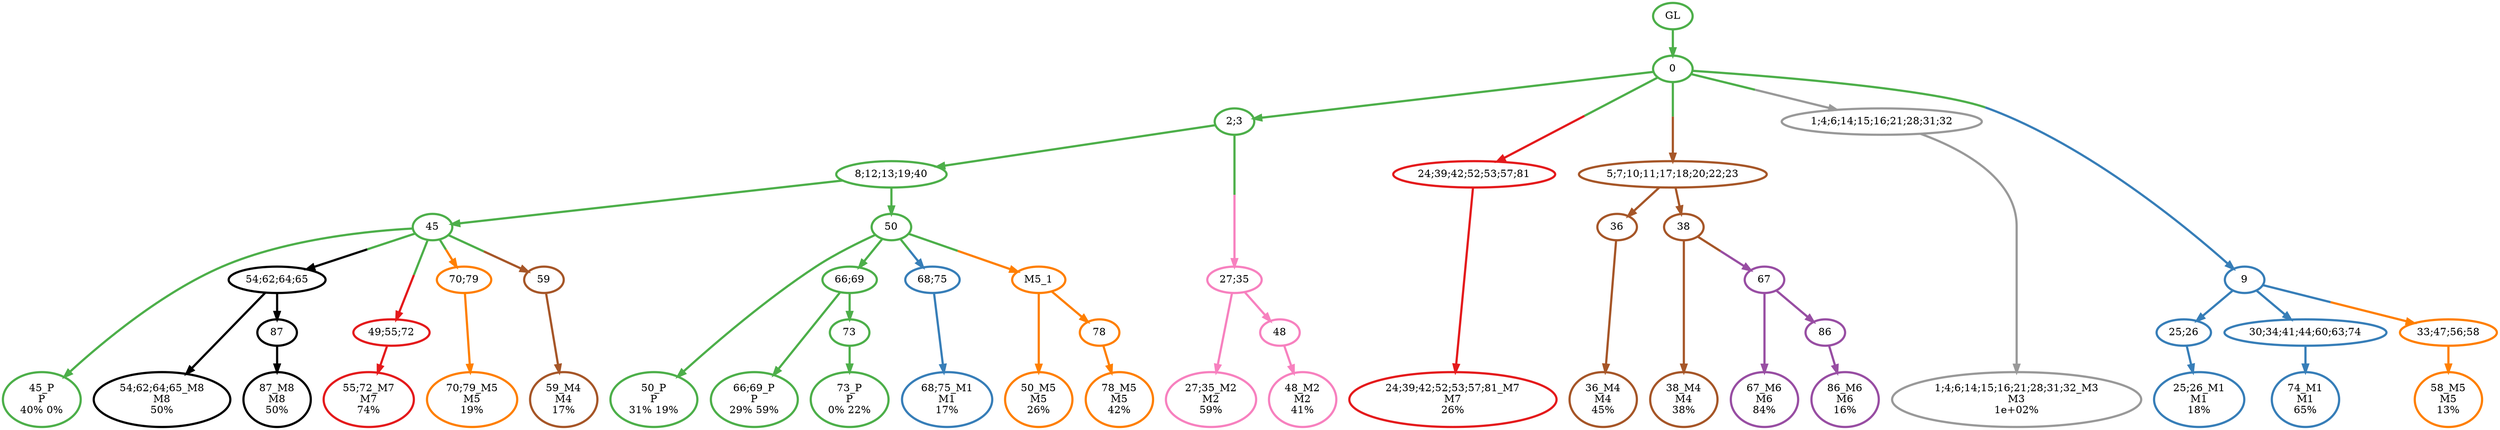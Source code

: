 digraph T {
	{
		rank=same
		46 [penwidth=3,colorscheme=set19,color=3,label="45_P\nP\n40% 0%"]
		44 [penwidth=3,colorscheme=set19,color=3,label="50_P\nP\n31% 19%"]
		42 [penwidth=3,colorscheme=set19,color=3,label="66;69_P\nP\n29% 59%"]
		40 [penwidth=3,colorscheme=set19,color=3,label="73_P\nP\n0% 22%"]
		39 [penwidth=3,colorscheme=set19,color=2,label="68;75_M1\nM1\n17%"]
		37 [penwidth=3,colorscheme=set19,color=2,label="25;26_M1\nM1\n18%"]
		35 [penwidth=3,colorscheme=set19,color=2,label="74_M1\nM1\n65%"]
		34 [penwidth=3,colorscheme=set19,color=8,label="27;35_M2\nM2\n59%"]
		32 [penwidth=3,colorscheme=set19,color=8,label="48_M2\nM2\n41%"]
		31 [penwidth=3,colorscheme=set19,color=9,label="1;4;6;14;15;16;21;28;31;32_M3\nM3\n1e+02%"]
		30 [penwidth=3,colorscheme=set19,color=7,label="59_M4\nM4\n17%"]
		28 [penwidth=3,colorscheme=set19,color=7,label="36_M4\nM4\n45%"]
		26 [penwidth=3,colorscheme=set19,color=7,label="38_M4\nM4\n38%"]
		25 [penwidth=3,colorscheme=set19,color=5,label="70;79_M5\nM5\n19%"]
		24 [penwidth=3,colorscheme=set19,color=5,label="50_M5\nM5\n26%"]
		22 [penwidth=3,colorscheme=set19,color=5,label="78_M5\nM5\n42%"]
		21 [penwidth=3,colorscheme=set19,color=5,label="58_M5\nM5\n13%"]
		20 [penwidth=3,colorscheme=set19,color=4,label="67_M6\nM6\n84%"]
		18 [penwidth=3,colorscheme=set19,color=4,label="86_M6\nM6\n16%"]
		17 [penwidth=3,colorscheme=set19,color=1,label="55;72_M7\nM7\n74%"]
		16 [penwidth=3,colorscheme=set19,color=1,label="24;39;42;52;53;57;81_M7\nM7\n26%"]
		15 [penwidth=3,colorscheme=set19,color=10,label="54;62;64;65_M8\nM8\n50%"]
		13 [penwidth=3,colorscheme=set19,color=10,label="87_M8\nM8\n50%"]
	}
	51 [penwidth=3,colorscheme=set19,color=3,label="GL"]
	50 [penwidth=3,colorscheme=set19,color=3,label="0"]
	49 [penwidth=3,colorscheme=set19,color=3,label="2;3"]
	48 [penwidth=3,colorscheme=set19,color=3,label="8;12;13;19;40"]
	47 [penwidth=3,colorscheme=set19,color=3,label="45"]
	45 [penwidth=3,colorscheme=set19,color=3,label="50"]
	43 [penwidth=3,colorscheme=set19,color=3,label="66;69"]
	41 [penwidth=3,colorscheme=set19,color=3,label="73"]
	38 [penwidth=3,colorscheme=set19,color=2,label="25;26"]
	36 [penwidth=3,colorscheme=set19,color=2,label="30;34;41;44;60;63;74"]
	33 [penwidth=3,colorscheme=set19,color=8,label="48"]
	29 [penwidth=3,colorscheme=set19,color=7,label="36"]
	27 [penwidth=3,colorscheme=set19,color=7,label="38"]
	23 [penwidth=3,colorscheme=set19,color=5,label="78"]
	19 [penwidth=3,colorscheme=set19,color=4,label="86"]
	14 [penwidth=3,colorscheme=set19,color=10,label="87"]
	12 [penwidth=3,colorscheme=set19,color=4,label="67"]
	11 [penwidth=3,colorscheme=set19,color=5,label="33;47;56;58"]
	10 [penwidth=3,colorscheme=set19,color=2,label="68;75"]
	9 [penwidth=3,colorscheme=set19,color=10,label="54;62;64;65"]
	8 [penwidth=3,colorscheme=set19,color=1,label="49;55;72"]
	7 [penwidth=3,colorscheme=set19,color=1,label="24;39;42;52;53;57;81"]
	6 [penwidth=3,colorscheme=set19,color=5,label="M5_1"]
	5 [penwidth=3,colorscheme=set19,color=5,label="70;79"]
	4 [penwidth=3,colorscheme=set19,color=7,label="59"]
	3 [penwidth=3,colorscheme=set19,color=8,label="27;35"]
	2 [penwidth=3,colorscheme=set19,color=7,label="5;7;10;11;17;18;20;22;23"]
	1 [penwidth=3,colorscheme=set19,color=9,label="1;4;6;14;15;16;21;28;31;32"]
	0 [penwidth=3,colorscheme=set19,color=2,label="9"]
	51 -> 50 [penwidth=3,colorscheme=set19,color=3]
	50 -> 49 [penwidth=3,colorscheme=set19,color=3]
	50 -> 7 [penwidth=3,colorscheme=set19,color="3;0.5:1"]
	50 -> 2 [penwidth=3,colorscheme=set19,color="3;0.5:7"]
	50 -> 1 [penwidth=3,colorscheme=set19,color="3;0.5:9"]
	50 -> 0 [penwidth=3,colorscheme=set19,color="3;0.5:2"]
	49 -> 48 [penwidth=3,colorscheme=set19,color=3]
	49 -> 3 [penwidth=3,colorscheme=set19,color="3;0.5:8"]
	48 -> 47 [penwidth=3,colorscheme=set19,color=3]
	48 -> 45 [penwidth=3,colorscheme=set19,color=3]
	47 -> 46 [penwidth=3,colorscheme=set19,color=3]
	47 -> 9 [penwidth=3,colorscheme=set19,color="3;0.5:10"]
	47 -> 8 [penwidth=3,colorscheme=set19,color="3;0.5:1"]
	47 -> 5 [penwidth=3,colorscheme=set19,color="3;0.5:5"]
	47 -> 4 [penwidth=3,colorscheme=set19,color="3;0.5:7"]
	45 -> 44 [penwidth=3,colorscheme=set19,color=3]
	45 -> 43 [penwidth=3,colorscheme=set19,color=3]
	45 -> 6 [penwidth=3,colorscheme=set19,color="3;0.5:5"]
	45 -> 10 [penwidth=3,colorscheme=set19,color="3;0.5:2"]
	43 -> 42 [penwidth=3,colorscheme=set19,color=3]
	43 -> 41 [penwidth=3,colorscheme=set19,color=3]
	41 -> 40 [penwidth=3,colorscheme=set19,color=3]
	38 -> 37 [penwidth=3,colorscheme=set19,color=2]
	36 -> 35 [penwidth=3,colorscheme=set19,color=2]
	33 -> 32 [penwidth=3,colorscheme=set19,color=8]
	29 -> 28 [penwidth=3,colorscheme=set19,color=7]
	27 -> 26 [penwidth=3,colorscheme=set19,color=7]
	27 -> 12 [penwidth=3,colorscheme=set19,color="7;0.5:4"]
	23 -> 22 [penwidth=3,colorscheme=set19,color=5]
	19 -> 18 [penwidth=3,colorscheme=set19,color=4]
	14 -> 13 [penwidth=3,colorscheme=set19,color=10]
	12 -> 20 [penwidth=3,colorscheme=set19,color=4]
	12 -> 19 [penwidth=3,colorscheme=set19,color=4]
	11 -> 21 [penwidth=3,colorscheme=set19,color=5]
	10 -> 39 [penwidth=3,colorscheme=set19,color=2]
	9 -> 15 [penwidth=3,colorscheme=set19,color=10]
	9 -> 14 [penwidth=3,colorscheme=set19,color=10]
	8 -> 17 [penwidth=3,colorscheme=set19,color=1]
	7 -> 16 [penwidth=3,colorscheme=set19,color=1]
	6 -> 24 [penwidth=3,colorscheme=set19,color=5]
	6 -> 23 [penwidth=3,colorscheme=set19,color=5]
	5 -> 25 [penwidth=3,colorscheme=set19,color=5]
	4 -> 30 [penwidth=3,colorscheme=set19,color=7]
	3 -> 34 [penwidth=3,colorscheme=set19,color=8]
	3 -> 33 [penwidth=3,colorscheme=set19,color=8]
	2 -> 29 [penwidth=3,colorscheme=set19,color=7]
	2 -> 27 [penwidth=3,colorscheme=set19,color=7]
	1 -> 31 [penwidth=3,colorscheme=set19,color=9]
	0 -> 38 [penwidth=3,colorscheme=set19,color=2]
	0 -> 36 [penwidth=3,colorscheme=set19,color=2]
	0 -> 11 [penwidth=3,colorscheme=set19,color="2;0.5:5"]
}
